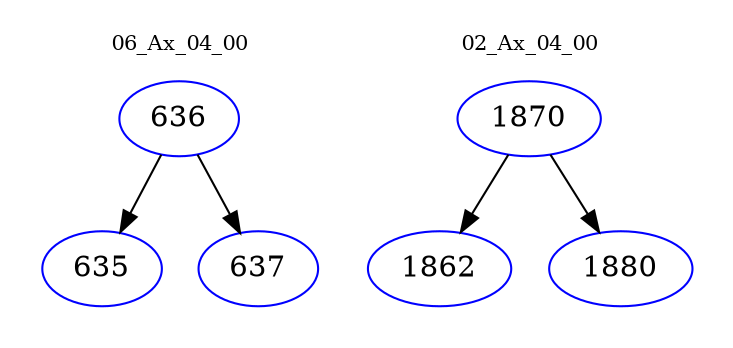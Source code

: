 digraph{
subgraph cluster_0 {
color = white
label = "06_Ax_04_00";
fontsize=10;
T0_636 [label="636", color="blue"]
T0_636 -> T0_635 [color="black"]
T0_635 [label="635", color="blue"]
T0_636 -> T0_637 [color="black"]
T0_637 [label="637", color="blue"]
}
subgraph cluster_1 {
color = white
label = "02_Ax_04_00";
fontsize=10;
T1_1870 [label="1870", color="blue"]
T1_1870 -> T1_1862 [color="black"]
T1_1862 [label="1862", color="blue"]
T1_1870 -> T1_1880 [color="black"]
T1_1880 [label="1880", color="blue"]
}
}
